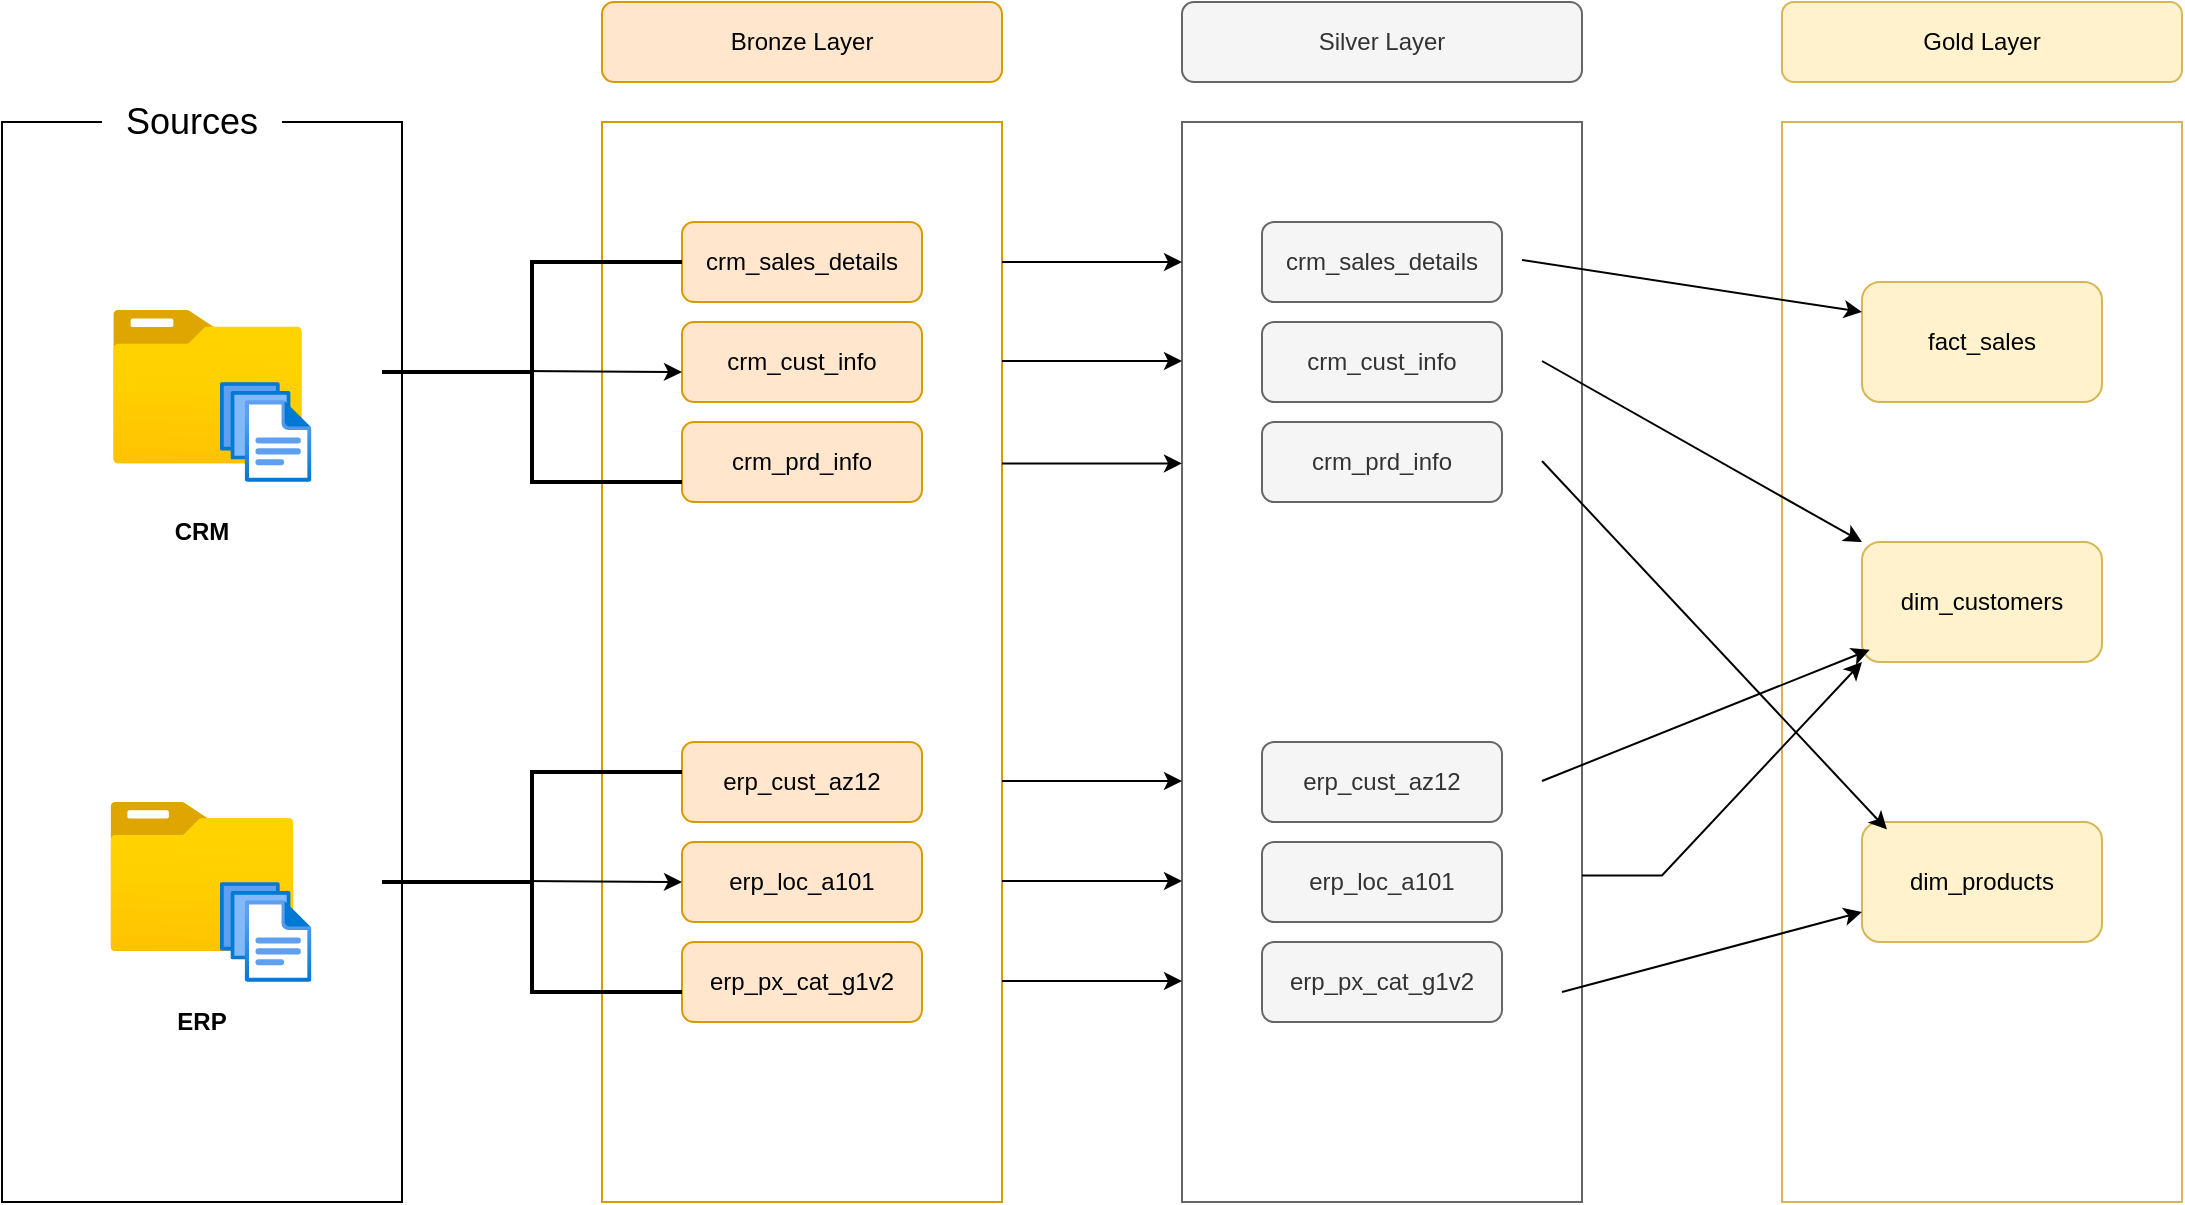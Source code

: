 <mxfile version="28.2.5">
  <diagram name="Page-1" id="O_DJho228MZV6cyuduOa">
    <mxGraphModel dx="2253" dy="743" grid="1" gridSize="10" guides="1" tooltips="1" connect="1" arrows="1" fold="1" page="1" pageScale="1" pageWidth="827" pageHeight="1169" math="0" shadow="0">
      <root>
        <mxCell id="0" />
        <mxCell id="1" parent="0" />
        <mxCell id="zfHmQANDiHegn7sORJQv-1" value="" style="rounded=0;whiteSpace=wrap;html=1;" vertex="1" parent="1">
          <mxGeometry x="-290" y="100" width="200" height="540" as="geometry" />
        </mxCell>
        <mxCell id="zfHmQANDiHegn7sORJQv-2" value="" style="rounded=0;whiteSpace=wrap;html=1;fillColor=none;strokeColor=#d79b00;" vertex="1" parent="1">
          <mxGeometry x="10" y="100" width="200" height="540" as="geometry" />
        </mxCell>
        <mxCell id="zfHmQANDiHegn7sORJQv-3" value="" style="rounded=0;whiteSpace=wrap;html=1;fillColor=none;fontColor=#333333;strokeColor=#666666;" vertex="1" parent="1">
          <mxGeometry x="300" y="100" width="200" height="540" as="geometry" />
        </mxCell>
        <mxCell id="zfHmQANDiHegn7sORJQv-4" value="" style="rounded=0;whiteSpace=wrap;html=1;fillColor=none;strokeColor=#d6b656;" vertex="1" parent="1">
          <mxGeometry x="600" y="100" width="200" height="540" as="geometry" />
        </mxCell>
        <mxCell id="zfHmQANDiHegn7sORJQv-9" value="crm_sales_details" style="rounded=1;whiteSpace=wrap;html=1;fillColor=#ffe6cc;strokeColor=#d79b00;" vertex="1" parent="1">
          <mxGeometry x="50" y="150" width="120" height="40" as="geometry" />
        </mxCell>
        <mxCell id="zfHmQANDiHegn7sORJQv-10" value="crm_cust_info" style="rounded=1;whiteSpace=wrap;html=1;fillColor=#ffe6cc;strokeColor=#d79b00;" vertex="1" parent="1">
          <mxGeometry x="50" y="200" width="120" height="40" as="geometry" />
        </mxCell>
        <mxCell id="zfHmQANDiHegn7sORJQv-11" value="crm_prd_info" style="rounded=1;whiteSpace=wrap;html=1;fillColor=#ffe6cc;strokeColor=#d79b00;" vertex="1" parent="1">
          <mxGeometry x="50" y="250" width="120" height="40" as="geometry" />
        </mxCell>
        <mxCell id="zfHmQANDiHegn7sORJQv-13" value="erp_cust_az12" style="rounded=1;whiteSpace=wrap;html=1;fillColor=#ffe6cc;strokeColor=#d79b00;" vertex="1" parent="1">
          <mxGeometry x="50" y="410" width="120" height="40" as="geometry" />
        </mxCell>
        <mxCell id="zfHmQANDiHegn7sORJQv-14" value="erp_loc_a101" style="rounded=1;whiteSpace=wrap;html=1;fillColor=#ffe6cc;strokeColor=#d79b00;" vertex="1" parent="1">
          <mxGeometry x="50" y="460" width="120" height="40" as="geometry" />
        </mxCell>
        <mxCell id="zfHmQANDiHegn7sORJQv-15" value="erp_px_cat_g1v2" style="rounded=1;whiteSpace=wrap;html=1;fillColor=#ffe6cc;strokeColor=#d79b00;" vertex="1" parent="1">
          <mxGeometry x="50" y="510" width="120" height="40" as="geometry" />
        </mxCell>
        <mxCell id="zfHmQANDiHegn7sORJQv-16" value="crm_sales_details" style="rounded=1;whiteSpace=wrap;html=1;fillColor=#f5f5f5;fontColor=#333333;strokeColor=#666666;" vertex="1" parent="1">
          <mxGeometry x="340" y="150" width="120" height="40" as="geometry" />
        </mxCell>
        <mxCell id="zfHmQANDiHegn7sORJQv-17" value="crm_cust_info" style="rounded=1;whiteSpace=wrap;html=1;fillColor=#f5f5f5;fontColor=#333333;strokeColor=#666666;" vertex="1" parent="1">
          <mxGeometry x="340" y="200" width="120" height="40" as="geometry" />
        </mxCell>
        <mxCell id="zfHmQANDiHegn7sORJQv-18" value="crm_prd_info" style="rounded=1;whiteSpace=wrap;html=1;fillColor=#f5f5f5;fontColor=#333333;strokeColor=#666666;" vertex="1" parent="1">
          <mxGeometry x="340" y="250" width="120" height="40" as="geometry" />
        </mxCell>
        <mxCell id="zfHmQANDiHegn7sORJQv-19" value="erp_cust_az12" style="rounded=1;whiteSpace=wrap;html=1;fillColor=#f5f5f5;fontColor=#333333;strokeColor=#666666;" vertex="1" parent="1">
          <mxGeometry x="340" y="410" width="120" height="40" as="geometry" />
        </mxCell>
        <mxCell id="zfHmQANDiHegn7sORJQv-20" value="erp_loc_a101" style="rounded=1;whiteSpace=wrap;html=1;fillColor=#f5f5f5;fontColor=#333333;strokeColor=#666666;" vertex="1" parent="1">
          <mxGeometry x="340" y="460" width="120" height="40" as="geometry" />
        </mxCell>
        <mxCell id="zfHmQANDiHegn7sORJQv-21" value="erp_px_cat_g1v2" style="rounded=1;whiteSpace=wrap;html=1;fillColor=#f5f5f5;fontColor=#333333;strokeColor=#666666;" vertex="1" parent="1">
          <mxGeometry x="340" y="510" width="120" height="40" as="geometry" />
        </mxCell>
        <mxCell id="zfHmQANDiHegn7sORJQv-22" value="fact_sales" style="rounded=1;whiteSpace=wrap;html=1;fillColor=#fff2cc;strokeColor=#d6b656;" vertex="1" parent="1">
          <mxGeometry x="640" y="180" width="120" height="60" as="geometry" />
        </mxCell>
        <mxCell id="zfHmQANDiHegn7sORJQv-24" value="dim_customers" style="rounded=1;whiteSpace=wrap;html=1;fillColor=#fff2cc;strokeColor=#d6b656;" vertex="1" parent="1">
          <mxGeometry x="640" y="310" width="120" height="60" as="geometry" />
        </mxCell>
        <mxCell id="zfHmQANDiHegn7sORJQv-25" value="dim_products" style="rounded=1;whiteSpace=wrap;html=1;fillColor=#fff2cc;strokeColor=#d6b656;" vertex="1" parent="1">
          <mxGeometry x="640" y="450" width="120" height="60" as="geometry" />
        </mxCell>
        <mxCell id="zfHmQANDiHegn7sORJQv-28" value="" style="image;aspect=fixed;html=1;points=[];align=center;fontSize=12;image=img/lib/azure2/general/Folder_Blank.svg;" vertex="1" parent="1">
          <mxGeometry x="-235.88" y="440.0" width="91.75" height="74.46" as="geometry" />
        </mxCell>
        <mxCell id="zfHmQANDiHegn7sORJQv-29" value="" style="image;aspect=fixed;html=1;points=[];align=center;fontSize=12;image=img/lib/azure2/general/Folder_Blank.svg;" vertex="1" parent="1">
          <mxGeometry x="-234.5" y="194" width="94.5" height="76.7" as="geometry" />
        </mxCell>
        <mxCell id="zfHmQANDiHegn7sORJQv-26" value="" style="image;aspect=fixed;html=1;points=[];align=center;fontSize=12;image=img/lib/azure2/general/Files.svg;" vertex="1" parent="1">
          <mxGeometry x="-181" y="230" width="45.71" height="50" as="geometry" />
        </mxCell>
        <mxCell id="zfHmQANDiHegn7sORJQv-27" value="" style="image;aspect=fixed;html=1;points=[];align=center;fontSize=12;image=img/lib/azure2/general/Files.svg;" vertex="1" parent="1">
          <mxGeometry x="-181" y="480" width="45.71" height="50" as="geometry" />
        </mxCell>
        <mxCell id="zfHmQANDiHegn7sORJQv-30" value="Bronze Layer" style="rounded=1;whiteSpace=wrap;html=1;fillColor=#ffe6cc;strokeColor=#d79b00;" vertex="1" parent="1">
          <mxGeometry x="10" y="40" width="200" height="40" as="geometry" />
        </mxCell>
        <mxCell id="zfHmQANDiHegn7sORJQv-31" value="Silver Layer" style="rounded=1;whiteSpace=wrap;html=1;fillColor=#f5f5f5;fontColor=#333333;strokeColor=#666666;" vertex="1" parent="1">
          <mxGeometry x="300" y="40" width="200" height="40" as="geometry" />
        </mxCell>
        <mxCell id="zfHmQANDiHegn7sORJQv-32" value="Gold Layer" style="rounded=1;whiteSpace=wrap;html=1;fillColor=#fff2cc;strokeColor=#d6b656;" vertex="1" parent="1">
          <mxGeometry x="600" y="40" width="200" height="40" as="geometry" />
        </mxCell>
        <mxCell id="zfHmQANDiHegn7sORJQv-34" value="" style="strokeWidth=2;html=1;shape=mxgraph.flowchart.annotation_2;align=left;labelPosition=right;pointerEvents=1;" vertex="1" parent="1">
          <mxGeometry x="-100" y="170" width="150" height="110" as="geometry" />
        </mxCell>
        <mxCell id="zfHmQANDiHegn7sORJQv-42" value="" style="endArrow=classic;html=1;rounded=0;" edge="1" parent="1">
          <mxGeometry width="50" height="50" relative="1" as="geometry">
            <mxPoint x="210" y="170" as="sourcePoint" />
            <mxPoint x="300" y="170" as="targetPoint" />
          </mxGeometry>
        </mxCell>
        <mxCell id="zfHmQANDiHegn7sORJQv-43" value="" style="endArrow=classic;html=1;rounded=0;" edge="1" parent="1">
          <mxGeometry width="50" height="50" relative="1" as="geometry">
            <mxPoint x="210" y="219.5" as="sourcePoint" />
            <mxPoint x="300" y="219.5" as="targetPoint" />
          </mxGeometry>
        </mxCell>
        <mxCell id="zfHmQANDiHegn7sORJQv-44" value="" style="endArrow=classic;html=1;rounded=0;" edge="1" parent="1">
          <mxGeometry width="50" height="50" relative="1" as="geometry">
            <mxPoint x="210" y="270.7" as="sourcePoint" />
            <mxPoint x="300" y="270.7" as="targetPoint" />
          </mxGeometry>
        </mxCell>
        <mxCell id="zfHmQANDiHegn7sORJQv-45" value="" style="endArrow=classic;html=1;rounded=0;" edge="1" parent="1">
          <mxGeometry width="50" height="50" relative="1" as="geometry">
            <mxPoint x="210" y="429.5" as="sourcePoint" />
            <mxPoint x="300" y="429.5" as="targetPoint" />
          </mxGeometry>
        </mxCell>
        <mxCell id="zfHmQANDiHegn7sORJQv-46" value="" style="endArrow=classic;html=1;rounded=0;" edge="1" parent="1">
          <mxGeometry width="50" height="50" relative="1" as="geometry">
            <mxPoint x="210" y="479.5" as="sourcePoint" />
            <mxPoint x="300" y="479.5" as="targetPoint" />
          </mxGeometry>
        </mxCell>
        <mxCell id="zfHmQANDiHegn7sORJQv-47" value="" style="endArrow=classic;html=1;rounded=0;" edge="1" parent="1">
          <mxGeometry width="50" height="50" relative="1" as="geometry">
            <mxPoint x="210" y="529.5" as="sourcePoint" />
            <mxPoint x="300" y="529.5" as="targetPoint" />
          </mxGeometry>
        </mxCell>
        <mxCell id="zfHmQANDiHegn7sORJQv-48" value="" style="endArrow=classic;html=1;rounded=0;entryX=1;entryY=0.5;entryDx=0;entryDy=0;entryPerimeter=0;" edge="1" parent="1" target="zfHmQANDiHegn7sORJQv-34">
          <mxGeometry width="50" height="50" relative="1" as="geometry">
            <mxPoint x="-30" y="224.5" as="sourcePoint" />
            <mxPoint x="40" y="230" as="targetPoint" />
          </mxGeometry>
        </mxCell>
        <mxCell id="zfHmQANDiHegn7sORJQv-49" value="" style="strokeWidth=2;html=1;shape=mxgraph.flowchart.annotation_2;align=left;labelPosition=right;pointerEvents=1;" vertex="1" parent="1">
          <mxGeometry x="-100" y="425" width="150" height="110" as="geometry" />
        </mxCell>
        <mxCell id="zfHmQANDiHegn7sORJQv-50" value="" style="endArrow=classic;html=1;rounded=0;entryX=1;entryY=0.5;entryDx=0;entryDy=0;entryPerimeter=0;" edge="1" parent="1">
          <mxGeometry width="50" height="50" relative="1" as="geometry">
            <mxPoint x="-30" y="479.5" as="sourcePoint" />
            <mxPoint x="50" y="480" as="targetPoint" />
          </mxGeometry>
        </mxCell>
        <mxCell id="zfHmQANDiHegn7sORJQv-51" value="&lt;font style=&quot;font-size: 18px;&quot;&gt;Sources&lt;/font&gt;" style="rounded=0;whiteSpace=wrap;html=1;dashed=1;dashPattern=1 4;strokeColor=none;" vertex="1" parent="1">
          <mxGeometry x="-240" y="70" width="90" height="60" as="geometry" />
        </mxCell>
        <mxCell id="zfHmQANDiHegn7sORJQv-53" value="&lt;b&gt;CRM&lt;/b&gt;" style="text;html=1;align=center;verticalAlign=middle;whiteSpace=wrap;rounded=0;" vertex="1" parent="1">
          <mxGeometry x="-220.01" y="290" width="60" height="30" as="geometry" />
        </mxCell>
        <mxCell id="zfHmQANDiHegn7sORJQv-54" value="&lt;b&gt;ERP&lt;/b&gt;" style="text;html=1;align=center;verticalAlign=middle;whiteSpace=wrap;rounded=0;" vertex="1" parent="1">
          <mxGeometry x="-220" y="535" width="60" height="30" as="geometry" />
        </mxCell>
        <mxCell id="zfHmQANDiHegn7sORJQv-55" value="" style="endArrow=classic;html=1;rounded=0;entryX=0;entryY=0.25;entryDx=0;entryDy=0;" edge="1" parent="1" target="zfHmQANDiHegn7sORJQv-22">
          <mxGeometry width="50" height="50" relative="1" as="geometry">
            <mxPoint x="470" y="169" as="sourcePoint" />
            <mxPoint x="560" y="169" as="targetPoint" />
          </mxGeometry>
        </mxCell>
        <mxCell id="zfHmQANDiHegn7sORJQv-56" value="" style="endArrow=classic;html=1;rounded=0;entryX=0;entryY=0;entryDx=0;entryDy=0;" edge="1" parent="1" target="zfHmQANDiHegn7sORJQv-24">
          <mxGeometry width="50" height="50" relative="1" as="geometry">
            <mxPoint x="480" y="219.5" as="sourcePoint" />
            <mxPoint x="570" y="219.5" as="targetPoint" />
          </mxGeometry>
        </mxCell>
        <mxCell id="zfHmQANDiHegn7sORJQv-57" value="" style="endArrow=classic;html=1;rounded=0;entryX=0.104;entryY=0.063;entryDx=0;entryDy=0;entryPerimeter=0;" edge="1" parent="1" target="zfHmQANDiHegn7sORJQv-25">
          <mxGeometry width="50" height="50" relative="1" as="geometry">
            <mxPoint x="480" y="269.5" as="sourcePoint" />
            <mxPoint x="570" y="269.5" as="targetPoint" />
          </mxGeometry>
        </mxCell>
        <mxCell id="zfHmQANDiHegn7sORJQv-59" value="" style="endArrow=classic;html=1;rounded=0;entryX=0;entryY=1;entryDx=0;entryDy=0;" edge="1" parent="1" target="zfHmQANDiHegn7sORJQv-24">
          <mxGeometry width="50" height="50" relative="1" as="geometry">
            <mxPoint x="500" y="476.73" as="sourcePoint" />
            <mxPoint x="590" y="476.73" as="targetPoint" />
            <Array as="points">
              <mxPoint x="540" y="476.73" />
            </Array>
          </mxGeometry>
        </mxCell>
        <mxCell id="zfHmQANDiHegn7sORJQv-60" value="" style="endArrow=classic;html=1;rounded=0;entryX=0;entryY=0.75;entryDx=0;entryDy=0;" edge="1" parent="1" target="zfHmQANDiHegn7sORJQv-25">
          <mxGeometry width="50" height="50" relative="1" as="geometry">
            <mxPoint x="490" y="535" as="sourcePoint" />
            <mxPoint x="580" y="535" as="targetPoint" />
          </mxGeometry>
        </mxCell>
        <mxCell id="zfHmQANDiHegn7sORJQv-61" value="" style="endArrow=classic;html=1;rounded=0;entryX=0.032;entryY=0.898;entryDx=0;entryDy=0;entryPerimeter=0;" edge="1" parent="1" target="zfHmQANDiHegn7sORJQv-24">
          <mxGeometry width="50" height="50" relative="1" as="geometry">
            <mxPoint x="480" y="429.5" as="sourcePoint" />
            <mxPoint x="570" y="429.5" as="targetPoint" />
          </mxGeometry>
        </mxCell>
      </root>
    </mxGraphModel>
  </diagram>
</mxfile>
